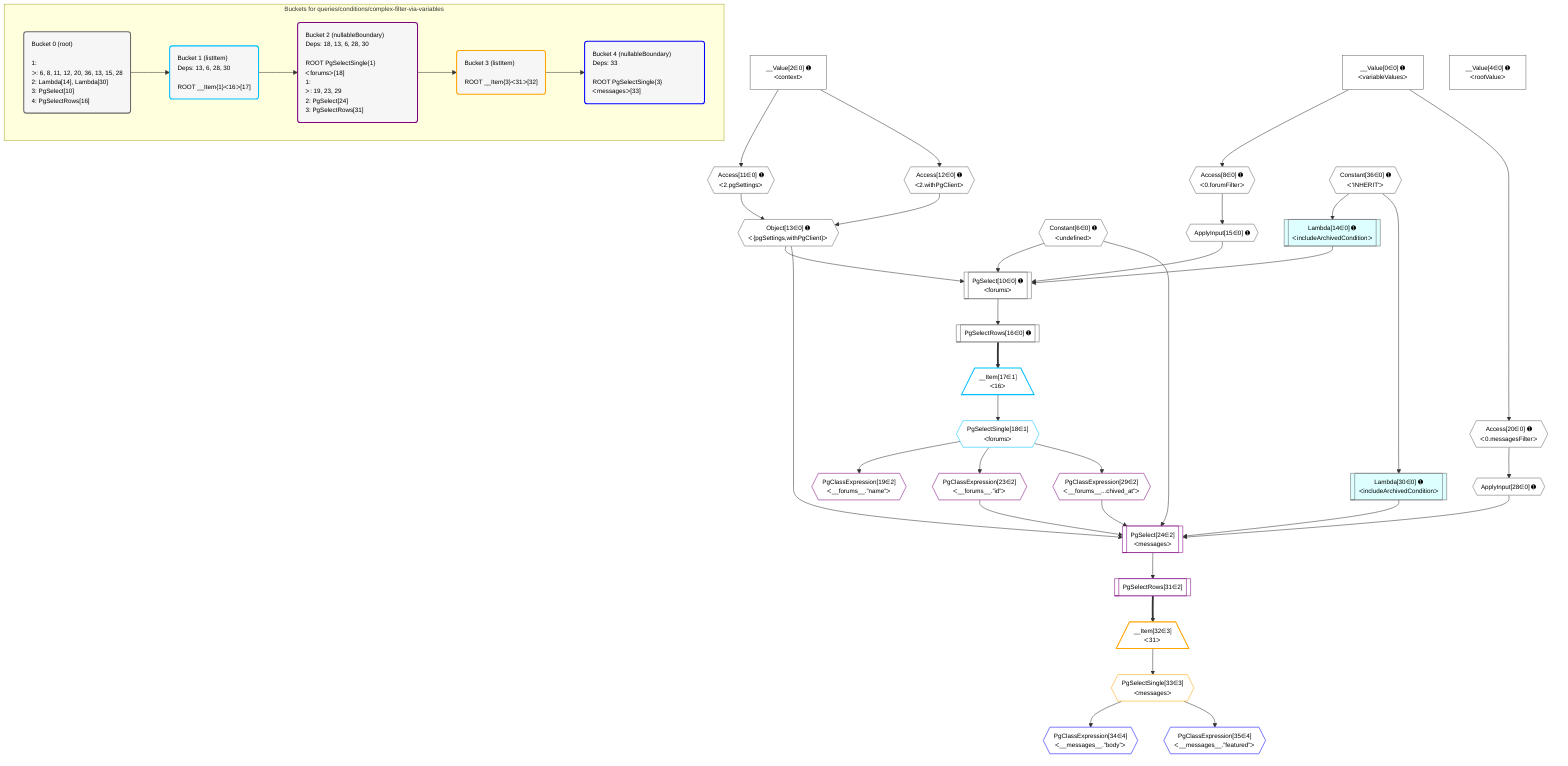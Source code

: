 %%{init: {'themeVariables': { 'fontSize': '12px'}}}%%
graph TD
    classDef path fill:#eee,stroke:#000,color:#000
    classDef plan fill:#fff,stroke-width:1px,color:#000
    classDef itemplan fill:#fff,stroke-width:2px,color:#000
    classDef unbatchedplan fill:#dff,stroke-width:1px,color:#000
    classDef sideeffectplan fill:#fcc,stroke-width:2px,color:#000
    classDef bucket fill:#f6f6f6,color:#000,stroke-width:2px,text-align:left


    %% plan dependencies
    PgSelect10[["PgSelect[10∈0] ➊<br />ᐸforumsᐳ"]]:::plan
    Object13{{"Object[13∈0] ➊<br />ᐸ{pgSettings,withPgClient}ᐳ"}}:::plan
    Constant6{{"Constant[6∈0] ➊<br />ᐸundefinedᐳ"}}:::plan
    Lambda14[["Lambda[14∈0] ➊<br />ᐸincludeArchivedConditionᐳ"]]:::unbatchedplan
    ApplyInput15{{"ApplyInput[15∈0] ➊"}}:::plan
    Object13 & Constant6 & Lambda14 & ApplyInput15 --> PgSelect10
    Access11{{"Access[11∈0] ➊<br />ᐸ2.pgSettingsᐳ"}}:::plan
    Access12{{"Access[12∈0] ➊<br />ᐸ2.withPgClientᐳ"}}:::plan
    Access11 & Access12 --> Object13
    Access8{{"Access[8∈0] ➊<br />ᐸ0.forumFilterᐳ"}}:::plan
    __Value0["__Value[0∈0] ➊<br />ᐸvariableValuesᐳ"]:::plan
    __Value0 --> Access8
    __Value2["__Value[2∈0] ➊<br />ᐸcontextᐳ"]:::plan
    __Value2 --> Access11
    __Value2 --> Access12
    Constant36{{"Constant[36∈0] ➊<br />ᐸ'INHERIT'ᐳ"}}:::plan
    Constant36 --> Lambda14
    Access8 --> ApplyInput15
    PgSelectRows16[["PgSelectRows[16∈0] ➊"]]:::plan
    PgSelect10 --> PgSelectRows16
    Access20{{"Access[20∈0] ➊<br />ᐸ0.messagesFilterᐳ"}}:::plan
    __Value0 --> Access20
    ApplyInput28{{"ApplyInput[28∈0] ➊"}}:::plan
    Access20 --> ApplyInput28
    Lambda30[["Lambda[30∈0] ➊<br />ᐸincludeArchivedConditionᐳ"]]:::unbatchedplan
    Constant36 --> Lambda30
    __Value4["__Value[4∈0] ➊<br />ᐸrootValueᐳ"]:::plan
    __Item17[/"__Item[17∈1]<br />ᐸ16ᐳ"\]:::itemplan
    PgSelectRows16 ==> __Item17
    PgSelectSingle18{{"PgSelectSingle[18∈1]<br />ᐸforumsᐳ"}}:::plan
    __Item17 --> PgSelectSingle18
    PgSelect24[["PgSelect[24∈2]<br />ᐸmessagesᐳ"]]:::plan
    PgClassExpression23{{"PgClassExpression[23∈2]<br />ᐸ__forums__.”id”ᐳ"}}:::plan
    PgClassExpression29{{"PgClassExpression[29∈2]<br />ᐸ__forums__...chived_at”ᐳ"}}:::plan
    Object13 & PgClassExpression23 & Constant6 & ApplyInput28 & PgClassExpression29 & Lambda30 --> PgSelect24
    PgClassExpression19{{"PgClassExpression[19∈2]<br />ᐸ__forums__.”name”ᐳ"}}:::plan
    PgSelectSingle18 --> PgClassExpression19
    PgSelectSingle18 --> PgClassExpression23
    PgSelectSingle18 --> PgClassExpression29
    PgSelectRows31[["PgSelectRows[31∈2]"]]:::plan
    PgSelect24 --> PgSelectRows31
    __Item32[/"__Item[32∈3]<br />ᐸ31ᐳ"\]:::itemplan
    PgSelectRows31 ==> __Item32
    PgSelectSingle33{{"PgSelectSingle[33∈3]<br />ᐸmessagesᐳ"}}:::plan
    __Item32 --> PgSelectSingle33
    PgClassExpression34{{"PgClassExpression[34∈4]<br />ᐸ__messages__.”body”ᐳ"}}:::plan
    PgSelectSingle33 --> PgClassExpression34
    PgClassExpression35{{"PgClassExpression[35∈4]<br />ᐸ__messages__.”featured”ᐳ"}}:::plan
    PgSelectSingle33 --> PgClassExpression35

    %% define steps

    subgraph "Buckets for queries/conditions/complex-filter-via-variables"
    Bucket0("Bucket 0 (root)<br /><br />1: <br />ᐳ: 6, 8, 11, 12, 20, 36, 13, 15, 28<br />2: Lambda[14], Lambda[30]<br />3: PgSelect[10]<br />4: PgSelectRows[16]"):::bucket
    classDef bucket0 stroke:#696969
    class Bucket0,__Value0,__Value2,__Value4,Constant6,Access8,PgSelect10,Access11,Access12,Object13,Lambda14,ApplyInput15,PgSelectRows16,Access20,ApplyInput28,Lambda30,Constant36 bucket0
    Bucket1("Bucket 1 (listItem)<br />Deps: 13, 6, 28, 30<br /><br />ROOT __Item{1}ᐸ16ᐳ[17]"):::bucket
    classDef bucket1 stroke:#00bfff
    class Bucket1,__Item17,PgSelectSingle18 bucket1
    Bucket2("Bucket 2 (nullableBoundary)<br />Deps: 18, 13, 6, 28, 30<br /><br />ROOT PgSelectSingle{1}ᐸforumsᐳ[18]<br />1: <br />ᐳ: 19, 23, 29<br />2: PgSelect[24]<br />3: PgSelectRows[31]"):::bucket
    classDef bucket2 stroke:#7f007f
    class Bucket2,PgClassExpression19,PgClassExpression23,PgSelect24,PgClassExpression29,PgSelectRows31 bucket2
    Bucket3("Bucket 3 (listItem)<br /><br />ROOT __Item{3}ᐸ31ᐳ[32]"):::bucket
    classDef bucket3 stroke:#ffa500
    class Bucket3,__Item32,PgSelectSingle33 bucket3
    Bucket4("Bucket 4 (nullableBoundary)<br />Deps: 33<br /><br />ROOT PgSelectSingle{3}ᐸmessagesᐳ[33]"):::bucket
    classDef bucket4 stroke:#0000ff
    class Bucket4,PgClassExpression34,PgClassExpression35 bucket4
    Bucket0 --> Bucket1
    Bucket1 --> Bucket2
    Bucket2 --> Bucket3
    Bucket3 --> Bucket4
    end